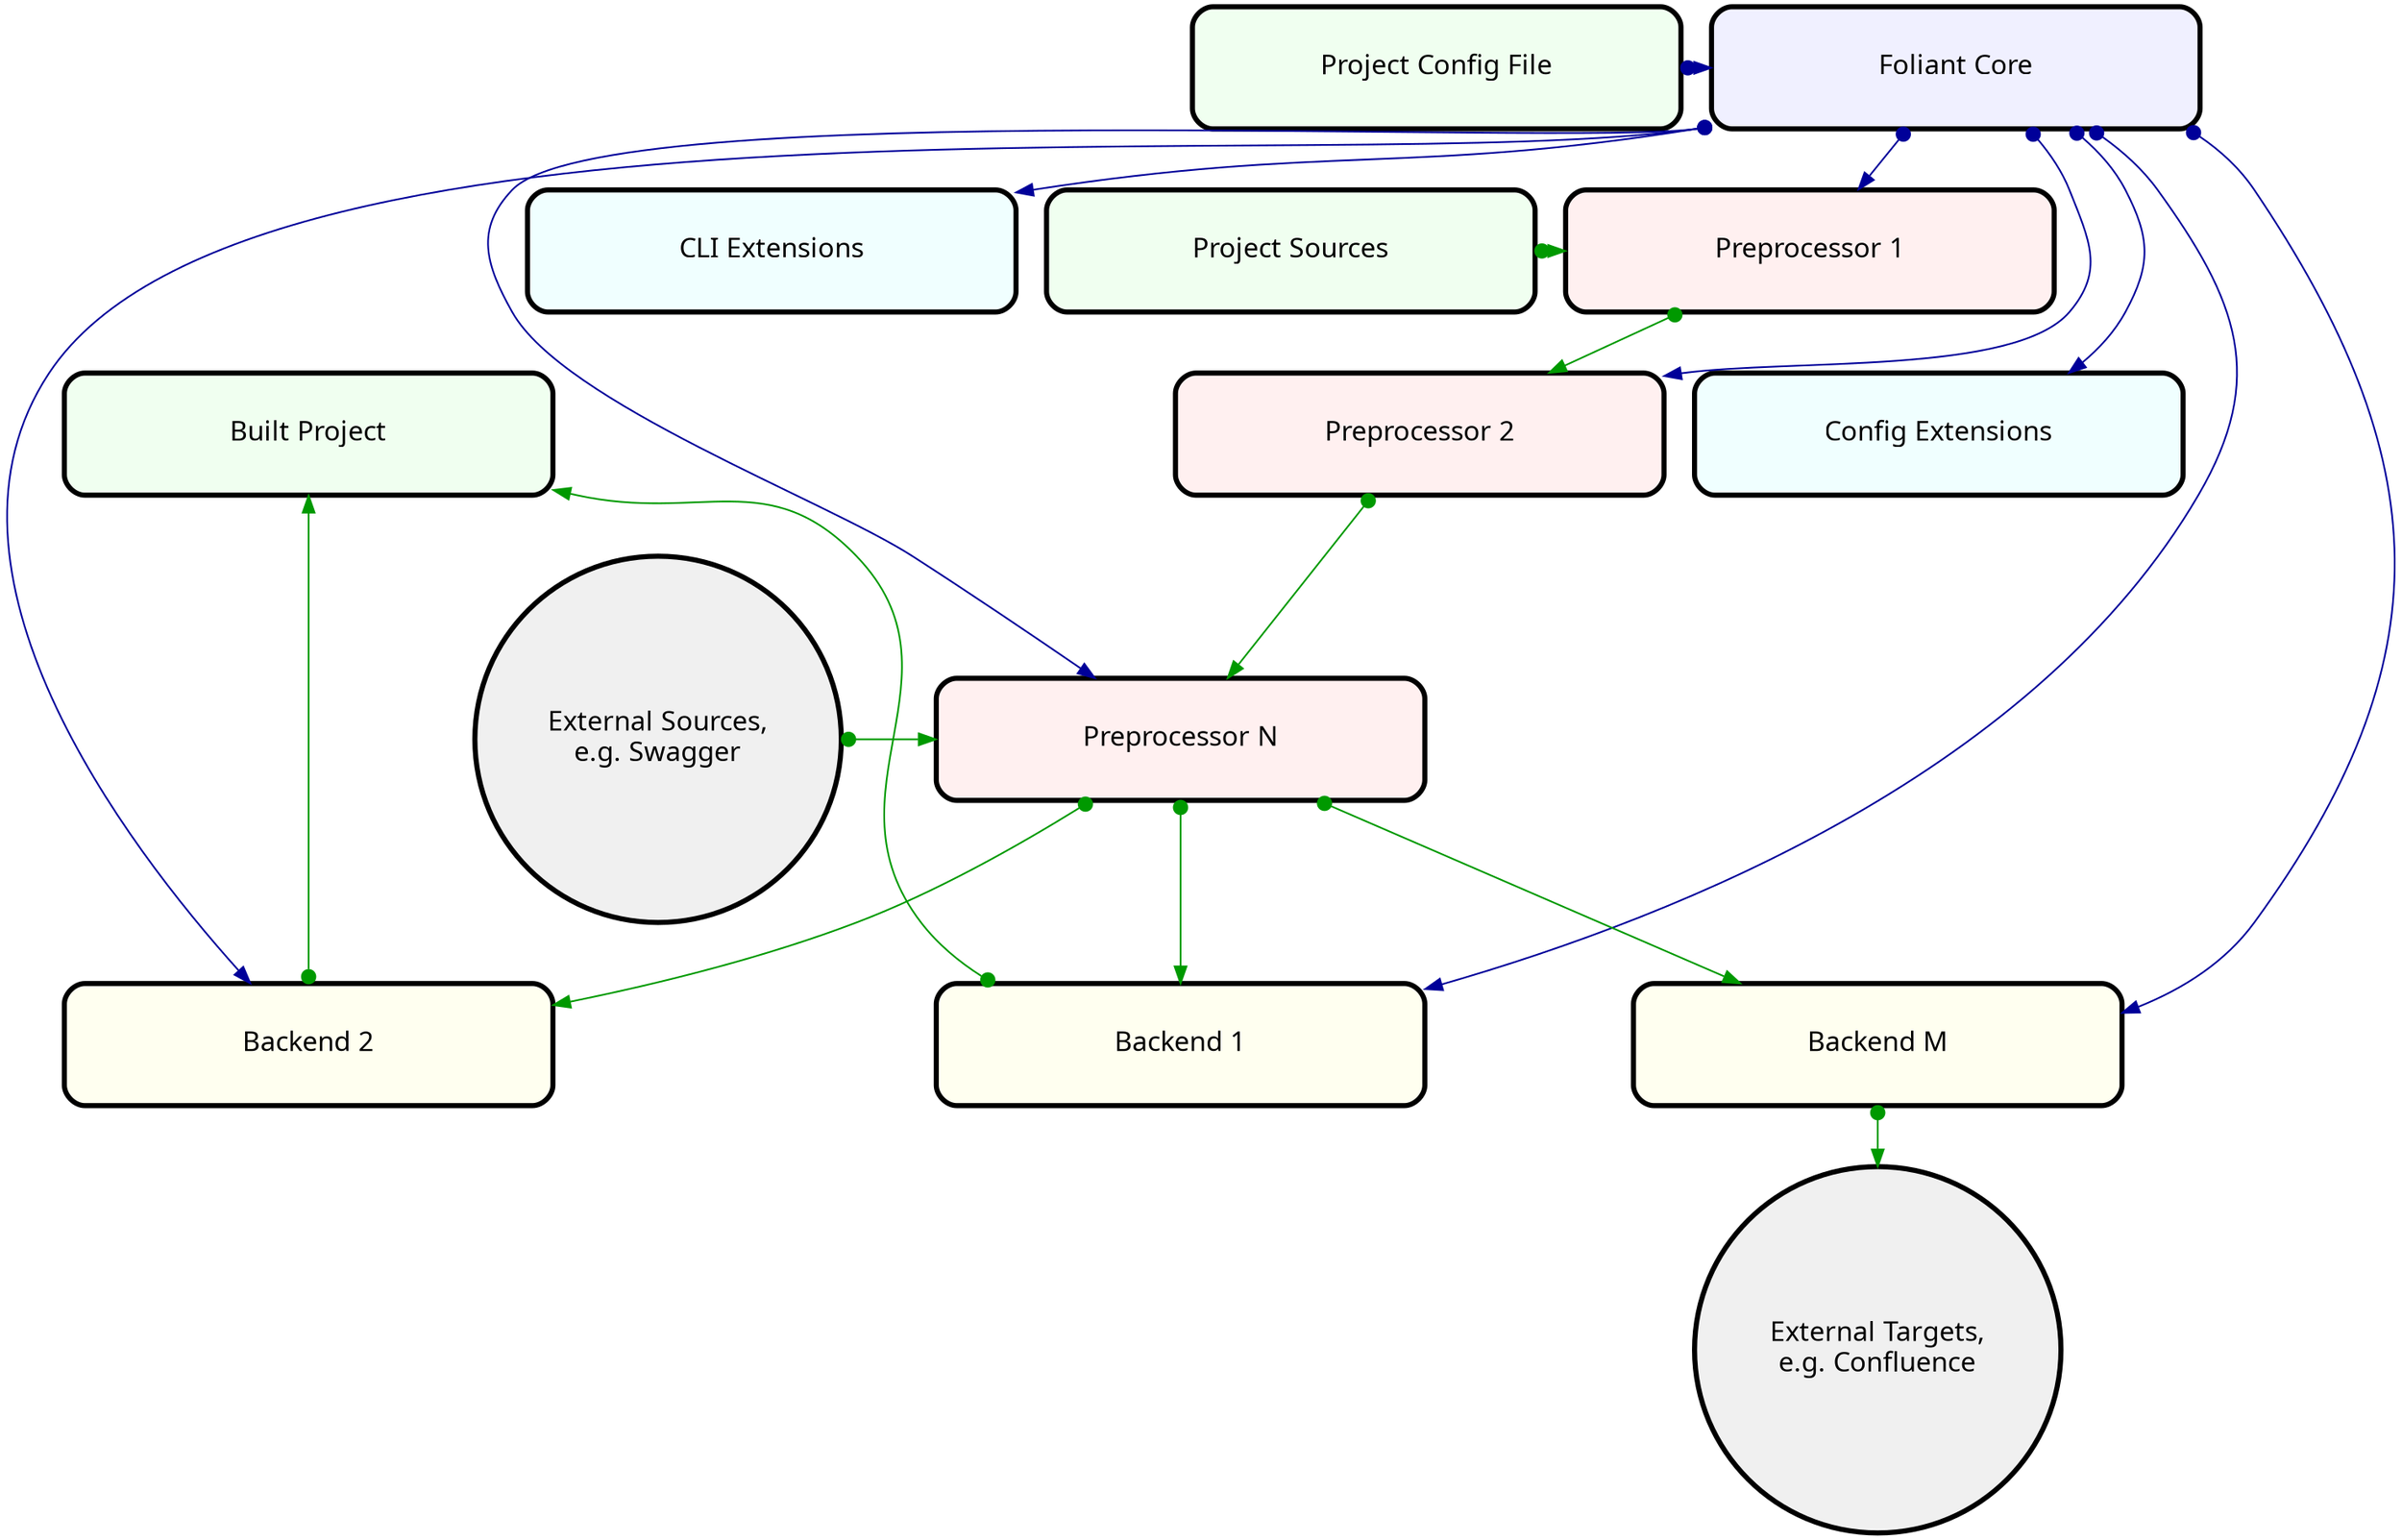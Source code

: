 digraph {
graph [splines = "true", esep = "0.33", fontname = "PT Sans Caption", fontsize = "16"];
node [shape = "box", fixedsize = "true", width = "4", height = "1", style = "rounded, filled", penwidth = "3", fontname = "PT Sans Caption", fontsize = "16"];
edge [dir = "both", arrowtail = "dot", arrowhead = "normal"];
"config" [fillcolor = "#f0fff0", label = "Project Config File", pos = "0, 0!"];
"src" [fillcolor = "#f0fff0", label = "Project Sources", pos = "0, -200!"];
"artifacts" [fillcolor = "#f0fff0", label = "Built Project", pos = "0, -400!"];
"core" [fillcolor = "#f0f0ff", label = "Foliant Core", pos = "1200, 0!"];
"config_extensions" [fillcolor = "#f0ffff", label = "Config Extensions", pos = "1600, -400!"];
"cli_extensions" [fillcolor = "#f0ffff", label = "CLI Extensions", pos = "1600, -200!"];
"preprocessor_1" [fillcolor = "#fff0f0", label = "Preprocessor 1", pos = "800, -200!"];
"preprocessor_2" [fillcolor = "#fff0f0", label = "Preprocessor 2", pos = "800, -400!"];
"preprocessor_n" [fillcolor = "#fff0f0", label = "Preprocessor N", pos = "800, -600!"];
"backend_1" [fillcolor = "#fffff0", label = "Backend 1", pos = "800, -800!"];
"backend_2" [fillcolor = "#fffff0", label = "Backend 2", pos = "1200, -800!"];
"backend_m" [fillcolor = "#fffff0", label = "Backend M", pos = "1600, -800!"];
"external_sources" [shape = "circle", width = "3", height = "3", fillcolor = "#f0f0f0", label = "External Sources,\ne.g. Swagger", pos = "2400, -600!"];
"external_targets" [shape = "circle", width = "3", height = "3", fillcolor = "#f0f0f0", label = "External Targets,\ne.g. Confluence", pos = "1600, -1200!"];
"config" -> "core" [color = "#000099"];
"core" -> "config_extensions" [color = "#000099"];
"core" -> "cli_extensions" [color = "#000099"];
"core" -> "preprocessor_1" [color = "#000099"];
"core" -> "preprocessor_2" [color = "#000099"];
"core" -> "preprocessor_n" [color = "#000099"];
"core" -> "backend_1" [color = "#000099"];
"core" -> "backend_2" [color = "#000099"];
"core" -> "backend_m" [color = "#000099"];
"src" -> "preprocessor_1" [color = "#009900"];
"preprocessor_1" -> "preprocessor_2" [color = "#009900"];
"preprocessor_2" -> "preprocessor_n" [color = "#009900"];
"external_sources" -> "preprocessor_n" [color = "#009900"];
"preprocessor_n" -> "backend_1" [color = "#009900"];
"preprocessor_n" -> "backend_2" [color = "#009900"];
"preprocessor_n" -> "backend_m" [color = "#009900"];
"backend_1" -> "artifacts" [color = "#009900"];
"backend_2" -> "artifacts" [color = "#009900"];
"backend_m" -> "external_targets" [color = "#009900"];
subgraph {
rank = "same";
"config";
"core";
}
subgraph {
rank = "same";
"src";
"preprocessor_1";
"cli_extensions";
}
subgraph {
rank = "same";
"artifacts";
"preprocessor_2";
"config_extensions";
}
subgraph {
rank = "same";
"preprocessor_n";
"external_sources";
}
subgraph {
rank = "same";
"backend_1";
"backend_2";
"backend_m";
}
subgraph {
rank = "same";
}
subgraph {
rank = "same";
"external_targets";
}
}
